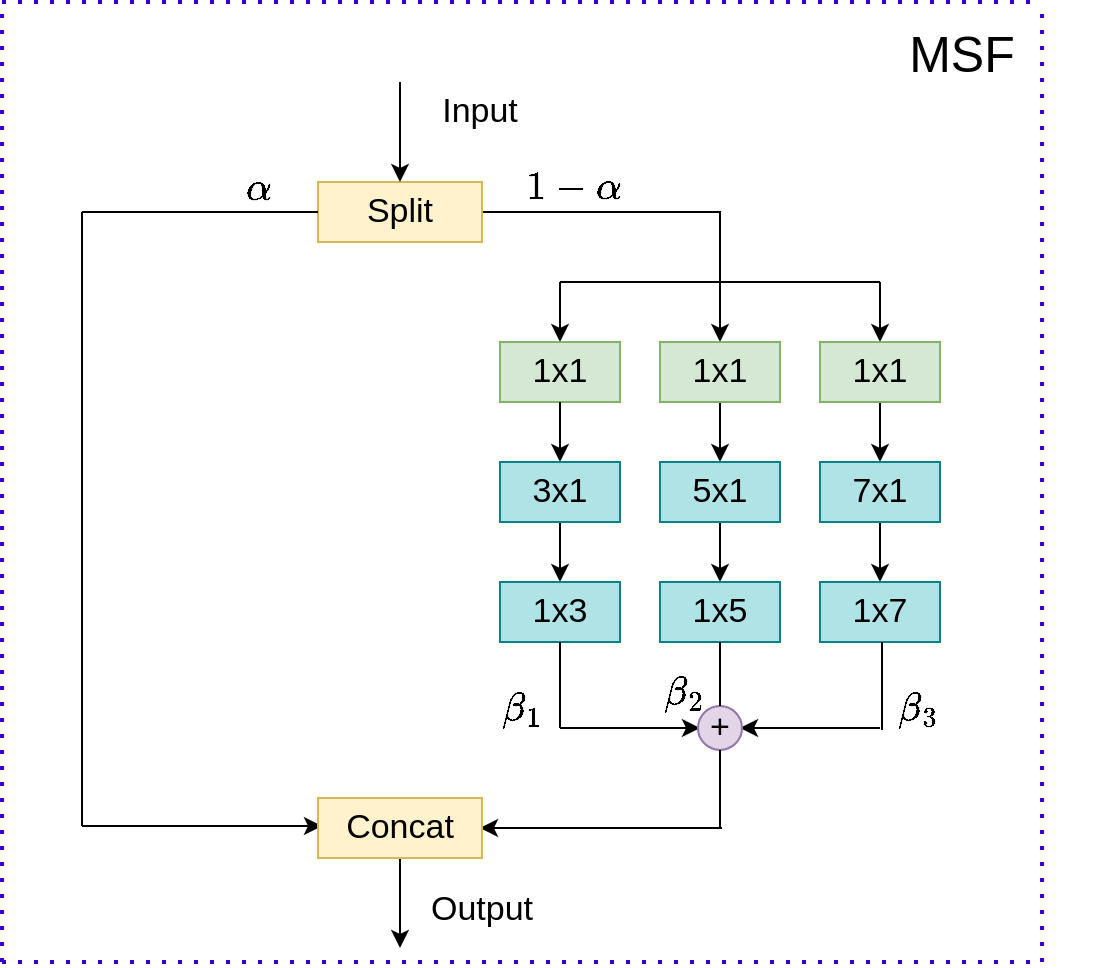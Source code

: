 <mxfile version="20.3.0" type="github">
  <diagram id="sxN325sRZpVj1u20MzkJ" name="第 1 页">
    <mxGraphModel dx="782" dy="468" grid="1" gridSize="10" guides="1" tooltips="1" connect="1" arrows="1" fold="1" page="1" pageScale="1" pageWidth="827" pageHeight="1169" math="1" shadow="0">
      <root>
        <mxCell id="0" />
        <mxCell id="1" parent="0" />
        <mxCell id="uXULtcH5huKSdauQUMfN-3" style="edgeStyle=orthogonalEdgeStyle;rounded=0;orthogonalLoop=1;jettySize=auto;html=1;exitX=1;exitY=0.5;exitDx=0;exitDy=0;fontSize=17;" parent="1" edge="1">
          <mxGeometry relative="1" as="geometry">
            <mxPoint x="519" y="210" as="targetPoint" />
            <mxPoint x="379" y="145" as="sourcePoint" />
            <Array as="points">
              <mxPoint x="519" y="145" />
            </Array>
          </mxGeometry>
        </mxCell>
        <mxCell id="uXULtcH5huKSdauQUMfN-1" value="&lt;font style=&quot;font-size: 17px;&quot;&gt;Split&lt;/font&gt;" style="rounded=0;whiteSpace=wrap;html=1;fillColor=#fff2cc;strokeColor=#d6b656;" parent="1" vertex="1">
          <mxGeometry x="318" y="130" width="82" height="30" as="geometry" />
        </mxCell>
        <mxCell id="uXULtcH5huKSdauQUMfN-8" value="" style="endArrow=classic;html=1;rounded=0;fontSize=17;" parent="1" edge="1">
          <mxGeometry width="50" height="50" relative="1" as="geometry">
            <mxPoint x="439" y="180" as="sourcePoint" />
            <mxPoint x="439" y="210" as="targetPoint" />
          </mxGeometry>
        </mxCell>
        <mxCell id="uXULtcH5huKSdauQUMfN-9" value="" style="endArrow=none;html=1;rounded=0;fontSize=17;" parent="1" edge="1">
          <mxGeometry width="50" height="50" relative="1" as="geometry">
            <mxPoint x="439" y="180" as="sourcePoint" />
            <mxPoint x="519" y="180" as="targetPoint" />
          </mxGeometry>
        </mxCell>
        <mxCell id="uXULtcH5huKSdauQUMfN-10" value="" style="endArrow=none;html=1;rounded=0;fontSize=17;" parent="1" edge="1">
          <mxGeometry width="50" height="50" relative="1" as="geometry">
            <mxPoint x="519" y="180" as="sourcePoint" />
            <mxPoint x="599" y="180" as="targetPoint" />
          </mxGeometry>
        </mxCell>
        <mxCell id="uXULtcH5huKSdauQUMfN-11" value="" style="endArrow=classic;html=1;rounded=0;fontSize=17;" parent="1" edge="1">
          <mxGeometry width="50" height="50" relative="1" as="geometry">
            <mxPoint x="599" y="180" as="sourcePoint" />
            <mxPoint x="599" y="210" as="targetPoint" />
          </mxGeometry>
        </mxCell>
        <mxCell id="uXULtcH5huKSdauQUMfN-12" value="&lt;div style=&quot;text-align: left;&quot;&gt;1x1&lt;/div&gt;" style="rounded=0;whiteSpace=wrap;html=1;fontSize=17;fillColor=#d5e8d4;strokeColor=#82b366;" parent="1" vertex="1">
          <mxGeometry x="409" y="210" width="60" height="30" as="geometry" />
        </mxCell>
        <mxCell id="uXULtcH5huKSdauQUMfN-16" style="edgeStyle=orthogonalEdgeStyle;rounded=0;orthogonalLoop=1;jettySize=auto;html=1;exitX=0.5;exitY=1;exitDx=0;exitDy=0;fontSize=17;" parent="1" source="uXULtcH5huKSdauQUMfN-13" edge="1">
          <mxGeometry relative="1" as="geometry">
            <mxPoint x="519" y="270" as="targetPoint" />
          </mxGeometry>
        </mxCell>
        <mxCell id="uXULtcH5huKSdauQUMfN-13" value="1x1" style="rounded=0;whiteSpace=wrap;html=1;fontSize=17;fillColor=#d5e8d4;strokeColor=#82b366;" parent="1" vertex="1">
          <mxGeometry x="489" y="210" width="60" height="30" as="geometry" />
        </mxCell>
        <mxCell id="uXULtcH5huKSdauQUMfN-17" style="edgeStyle=orthogonalEdgeStyle;rounded=0;orthogonalLoop=1;jettySize=auto;html=1;exitX=0.5;exitY=1;exitDx=0;exitDy=0;fontSize=17;" parent="1" source="uXULtcH5huKSdauQUMfN-14" edge="1">
          <mxGeometry relative="1" as="geometry">
            <mxPoint x="599" y="270" as="targetPoint" />
          </mxGeometry>
        </mxCell>
        <mxCell id="uXULtcH5huKSdauQUMfN-14" value="1x1" style="rounded=0;whiteSpace=wrap;html=1;fontSize=17;fillColor=#d5e8d4;strokeColor=#82b366;" parent="1" vertex="1">
          <mxGeometry x="569" y="210" width="60" height="30" as="geometry" />
        </mxCell>
        <mxCell id="uXULtcH5huKSdauQUMfN-15" value="" style="endArrow=classic;html=1;rounded=0;fontSize=17;exitX=0.5;exitY=1;exitDx=0;exitDy=0;" parent="1" source="uXULtcH5huKSdauQUMfN-12" edge="1">
          <mxGeometry width="50" height="50" relative="1" as="geometry">
            <mxPoint x="449" y="190" as="sourcePoint" />
            <mxPoint x="439" y="270" as="targetPoint" />
          </mxGeometry>
        </mxCell>
        <mxCell id="gKvIwsAm_6ztbnHSLI_G-12" style="edgeStyle=orthogonalEdgeStyle;rounded=0;orthogonalLoop=1;jettySize=auto;html=1;exitX=0.5;exitY=1;exitDx=0;exitDy=0;" edge="1" parent="1" source="uXULtcH5huKSdauQUMfN-18" target="gKvIwsAm_6ztbnHSLI_G-9">
          <mxGeometry relative="1" as="geometry" />
        </mxCell>
        <mxCell id="uXULtcH5huKSdauQUMfN-18" value="&lt;div style=&quot;text-align: left;&quot;&gt;3x1&lt;/div&gt;" style="rounded=0;whiteSpace=wrap;html=1;fontSize=17;fillColor=#b0e3e6;strokeColor=#0e8088;" parent="1" vertex="1">
          <mxGeometry x="409" y="270" width="60" height="30" as="geometry" />
        </mxCell>
        <mxCell id="gKvIwsAm_6ztbnHSLI_G-13" style="edgeStyle=orthogonalEdgeStyle;rounded=0;orthogonalLoop=1;jettySize=auto;html=1;exitX=0.5;exitY=1;exitDx=0;exitDy=0;entryX=0.5;entryY=0;entryDx=0;entryDy=0;" edge="1" parent="1" source="uXULtcH5huKSdauQUMfN-19" target="gKvIwsAm_6ztbnHSLI_G-10">
          <mxGeometry relative="1" as="geometry" />
        </mxCell>
        <mxCell id="uXULtcH5huKSdauQUMfN-19" value="5x1" style="rounded=0;whiteSpace=wrap;html=1;fontSize=17;fillColor=#b0e3e6;strokeColor=#0e8088;" parent="1" vertex="1">
          <mxGeometry x="489" y="270" width="60" height="30" as="geometry" />
        </mxCell>
        <mxCell id="gKvIwsAm_6ztbnHSLI_G-14" style="edgeStyle=orthogonalEdgeStyle;rounded=0;orthogonalLoop=1;jettySize=auto;html=1;exitX=0.5;exitY=1;exitDx=0;exitDy=0;entryX=0.5;entryY=0;entryDx=0;entryDy=0;" edge="1" parent="1" source="uXULtcH5huKSdauQUMfN-20" target="gKvIwsAm_6ztbnHSLI_G-11">
          <mxGeometry relative="1" as="geometry" />
        </mxCell>
        <mxCell id="uXULtcH5huKSdauQUMfN-20" value="&lt;div style=&quot;text-align: left;&quot;&gt;7x1&lt;/div&gt;" style="rounded=0;whiteSpace=wrap;html=1;fontSize=17;fillColor=#b0e3e6;strokeColor=#0e8088;" parent="1" vertex="1">
          <mxGeometry x="569" y="270" width="60" height="30" as="geometry" />
        </mxCell>
        <mxCell id="uXULtcH5huKSdauQUMfN-27" value="" style="endArrow=classic;html=1;rounded=0;fontSize=17;" parent="1" edge="1">
          <mxGeometry width="50" height="50" relative="1" as="geometry">
            <mxPoint x="439" y="403" as="sourcePoint" />
            <mxPoint x="509" y="403" as="targetPoint" />
          </mxGeometry>
        </mxCell>
        <mxCell id="uXULtcH5huKSdauQUMfN-28" value="" style="endArrow=classic;html=1;rounded=0;fontSize=17;" parent="1" edge="1">
          <mxGeometry width="50" height="50" relative="1" as="geometry">
            <mxPoint x="599" y="403" as="sourcePoint" />
            <mxPoint x="529" y="403" as="targetPoint" />
          </mxGeometry>
        </mxCell>
        <mxCell id="uXULtcH5huKSdauQUMfN-29" value="+" style="ellipse;whiteSpace=wrap;html=1;aspect=fixed;fontSize=17;fillColor=#e1d5e7;strokeColor=#9673a6;" parent="1" vertex="1">
          <mxGeometry x="508" y="392" width="22" height="22" as="geometry" />
        </mxCell>
        <mxCell id="uXULtcH5huKSdauQUMfN-32" value="" style="endArrow=none;html=1;rounded=0;fontSize=13;entryX=0.5;entryY=1;entryDx=0;entryDy=0;" parent="1" edge="1" target="uXULtcH5huKSdauQUMfN-29">
          <mxGeometry width="50" height="50" relative="1" as="geometry">
            <mxPoint x="519" y="453" as="sourcePoint" />
            <mxPoint x="519" y="424" as="targetPoint" />
          </mxGeometry>
        </mxCell>
        <mxCell id="uXULtcH5huKSdauQUMfN-33" value="" style="endArrow=none;html=1;rounded=0;fontSize=13;entryX=0;entryY=0.5;entryDx=0;entryDy=0;" parent="1" target="uXULtcH5huKSdauQUMfN-1" edge="1">
          <mxGeometry width="50" height="50" relative="1" as="geometry">
            <mxPoint x="200" y="145" as="sourcePoint" />
            <mxPoint x="260" y="130" as="targetPoint" />
          </mxGeometry>
        </mxCell>
        <mxCell id="uXULtcH5huKSdauQUMfN-34" value="" style="endArrow=none;html=1;rounded=0;fontSize=13;" parent="1" edge="1">
          <mxGeometry width="50" height="50" relative="1" as="geometry">
            <mxPoint x="200" y="452" as="sourcePoint" />
            <mxPoint x="200" y="145" as="targetPoint" />
          </mxGeometry>
        </mxCell>
        <mxCell id="uXULtcH5huKSdauQUMfN-35" value="" style="endArrow=classic;html=1;rounded=0;fontSize=13;" parent="1" edge="1">
          <mxGeometry width="50" height="50" relative="1" as="geometry">
            <mxPoint x="200" y="452" as="sourcePoint" />
            <mxPoint x="320" y="452" as="targetPoint" />
          </mxGeometry>
        </mxCell>
        <mxCell id="uXULtcH5huKSdauQUMfN-36" value="" style="endArrow=classic;html=1;rounded=0;fontSize=13;" parent="1" edge="1">
          <mxGeometry width="50" height="50" relative="1" as="geometry">
            <mxPoint x="520" y="453" as="sourcePoint" />
            <mxPoint x="399" y="453" as="targetPoint" />
          </mxGeometry>
        </mxCell>
        <mxCell id="uXULtcH5huKSdauQUMfN-42" style="edgeStyle=orthogonalEdgeStyle;rounded=0;orthogonalLoop=1;jettySize=auto;html=1;exitX=0.5;exitY=1;exitDx=0;exitDy=0;fontSize=17;" parent="1" source="uXULtcH5huKSdauQUMfN-37" edge="1">
          <mxGeometry relative="1" as="geometry">
            <mxPoint x="359" y="513" as="targetPoint" />
          </mxGeometry>
        </mxCell>
        <mxCell id="uXULtcH5huKSdauQUMfN-37" value="&lt;span style=&quot;font-size: 17px;&quot;&gt;Concat&lt;/span&gt;" style="rounded=0;whiteSpace=wrap;html=1;fillColor=#fff2cc;strokeColor=#d6b656;" parent="1" vertex="1">
          <mxGeometry x="318" y="438" width="82" height="30" as="geometry" />
        </mxCell>
        <mxCell id="uXULtcH5huKSdauQUMfN-38" value="" style="endArrow=classic;html=1;rounded=0;fontSize=13;entryX=0.5;entryY=0;entryDx=0;entryDy=0;" parent="1" target="uXULtcH5huKSdauQUMfN-1" edge="1">
          <mxGeometry width="50" height="50" relative="1" as="geometry">
            <mxPoint x="359" y="80" as="sourcePoint" />
            <mxPoint x="380" y="30" as="targetPoint" />
          </mxGeometry>
        </mxCell>
        <mxCell id="uXULtcH5huKSdauQUMfN-40" value="&lt;font style=&quot;font-size: 17px;&quot;&gt;Input&lt;/font&gt;" style="text;html=1;strokeColor=none;fillColor=none;align=center;verticalAlign=middle;whiteSpace=wrap;rounded=0;fontSize=13;" parent="1" vertex="1">
          <mxGeometry x="369" y="80" width="60" height="30" as="geometry" />
        </mxCell>
        <mxCell id="uXULtcH5huKSdauQUMfN-43" value="&lt;span style=&quot;font-size: 17px;&quot;&gt;Output&lt;/span&gt;" style="text;html=1;strokeColor=none;fillColor=none;align=center;verticalAlign=middle;whiteSpace=wrap;rounded=0;fontSize=13;" parent="1" vertex="1">
          <mxGeometry x="370" y="479" width="60" height="30" as="geometry" />
        </mxCell>
        <mxCell id="uXULtcH5huKSdauQUMfN-52" value="$$\alpha$$" style="text;whiteSpace=wrap;html=1;fontSize=17;" parent="1" vertex="1">
          <mxGeometry x="280" y="100" width="80" height="40" as="geometry" />
        </mxCell>
        <mxCell id="uXULtcH5huKSdauQUMfN-53" value="$$1-\alpha$$" style="text;whiteSpace=wrap;html=1;fontSize=17;" parent="1" vertex="1">
          <mxGeometry x="420" y="100" width="80" height="40" as="geometry" />
        </mxCell>
        <mxCell id="uXULtcH5huKSdauQUMfN-54" value="$$\beta_{1}$$" style="text;whiteSpace=wrap;html=1;fontSize=17;" parent="1" vertex="1">
          <mxGeometry x="408" y="360" width="100" height="40" as="geometry" />
        </mxCell>
        <mxCell id="uXULtcH5huKSdauQUMfN-56" value="$$\beta_{2}$$" style="text;whiteSpace=wrap;html=1;fontSize=17;" parent="1" vertex="1">
          <mxGeometry x="489" y="352" width="100" height="40" as="geometry" />
        </mxCell>
        <mxCell id="uXULtcH5huKSdauQUMfN-57" value="$$\beta_{3}$$" style="text;whiteSpace=wrap;html=1;fontSize=17;" parent="1" vertex="1">
          <mxGeometry x="606" y="360" width="100" height="40" as="geometry" />
        </mxCell>
        <mxCell id="mf-yQ3l99bqfhLUKDnnw-2" value="" style="endArrow=none;dashed=1;html=1;dashPattern=1 3;strokeWidth=2;rounded=0;fontSize=17;fillColor=#6a00ff;strokeColor=#3700CC;" parent="1" edge="1">
          <mxGeometry width="50" height="50" relative="1" as="geometry">
            <mxPoint x="160" y="520" as="sourcePoint" />
            <mxPoint x="160" y="40" as="targetPoint" />
          </mxGeometry>
        </mxCell>
        <mxCell id="mf-yQ3l99bqfhLUKDnnw-4" value="" style="endArrow=none;dashed=1;html=1;dashPattern=1 3;strokeWidth=2;rounded=0;fontSize=17;fillColor=#6a00ff;strokeColor=#3700CC;" parent="1" edge="1">
          <mxGeometry width="50" height="50" relative="1" as="geometry">
            <mxPoint x="160" y="520" as="sourcePoint" />
            <mxPoint x="680" y="520" as="targetPoint" />
          </mxGeometry>
        </mxCell>
        <mxCell id="mf-yQ3l99bqfhLUKDnnw-5" value="" style="endArrow=none;dashed=1;html=1;dashPattern=1 3;strokeWidth=2;rounded=0;fontSize=17;fillColor=#6a00ff;strokeColor=#3700CC;" parent="1" edge="1">
          <mxGeometry width="50" height="50" relative="1" as="geometry">
            <mxPoint x="680" y="520" as="sourcePoint" />
            <mxPoint x="680" y="40" as="targetPoint" />
          </mxGeometry>
        </mxCell>
        <mxCell id="mf-yQ3l99bqfhLUKDnnw-6" value="" style="endArrow=none;dashed=1;html=1;dashPattern=1 3;strokeWidth=2;rounded=0;fontSize=17;fillColor=#6a00ff;strokeColor=#3700CC;" parent="1" edge="1">
          <mxGeometry width="50" height="50" relative="1" as="geometry">
            <mxPoint x="160" y="40" as="sourcePoint" />
            <mxPoint x="680" y="40" as="targetPoint" />
          </mxGeometry>
        </mxCell>
        <mxCell id="mf-yQ3l99bqfhLUKDnnw-7" value="&lt;font style=&quot;font-size: 25px;&quot;&gt;MSF&lt;/font&gt;" style="text;html=1;strokeColor=none;fillColor=none;align=center;verticalAlign=middle;whiteSpace=wrap;rounded=0;fontSize=17;" parent="1" vertex="1">
          <mxGeometry x="610" y="50" width="60" height="30" as="geometry" />
        </mxCell>
        <mxCell id="gKvIwsAm_6ztbnHSLI_G-9" value="&lt;div style=&quot;text-align: left;&quot;&gt;1x3&lt;/div&gt;" style="rounded=0;whiteSpace=wrap;html=1;fontSize=17;fillColor=#b0e3e6;strokeColor=#0e8088;" vertex="1" parent="1">
          <mxGeometry x="409" y="330" width="60" height="30" as="geometry" />
        </mxCell>
        <mxCell id="gKvIwsAm_6ztbnHSLI_G-10" value="&lt;div style=&quot;text-align: left;&quot;&gt;1x5&lt;/div&gt;" style="rounded=0;whiteSpace=wrap;html=1;fontSize=17;fillColor=#b0e3e6;strokeColor=#0e8088;" vertex="1" parent="1">
          <mxGeometry x="489" y="330" width="60" height="30" as="geometry" />
        </mxCell>
        <mxCell id="gKvIwsAm_6ztbnHSLI_G-11" value="&lt;div style=&quot;text-align: left;&quot;&gt;1x7&lt;/div&gt;" style="rounded=0;whiteSpace=wrap;html=1;fontSize=17;fillColor=#b0e3e6;strokeColor=#0e8088;" vertex="1" parent="1">
          <mxGeometry x="569" y="330" width="60" height="30" as="geometry" />
        </mxCell>
        <mxCell id="gKvIwsAm_6ztbnHSLI_G-17" value="" style="endArrow=none;html=1;rounded=0;" edge="1" parent="1">
          <mxGeometry width="50" height="50" relative="1" as="geometry">
            <mxPoint x="439" y="403" as="sourcePoint" />
            <mxPoint x="439" y="360" as="targetPoint" />
          </mxGeometry>
        </mxCell>
        <mxCell id="gKvIwsAm_6ztbnHSLI_G-18" value="" style="endArrow=none;html=1;rounded=0;entryX=0.5;entryY=1;entryDx=0;entryDy=0;exitX=0.5;exitY=0;exitDx=0;exitDy=0;" edge="1" parent="1" source="uXULtcH5huKSdauQUMfN-29" target="gKvIwsAm_6ztbnHSLI_G-10">
          <mxGeometry width="50" height="50" relative="1" as="geometry">
            <mxPoint x="510" y="420" as="sourcePoint" />
            <mxPoint x="560" y="370" as="targetPoint" />
          </mxGeometry>
        </mxCell>
        <mxCell id="gKvIwsAm_6ztbnHSLI_G-20" value="" style="endArrow=none;html=1;rounded=0;" edge="1" parent="1">
          <mxGeometry width="50" height="50" relative="1" as="geometry">
            <mxPoint x="600" y="404" as="sourcePoint" />
            <mxPoint x="600" y="360" as="targetPoint" />
          </mxGeometry>
        </mxCell>
      </root>
    </mxGraphModel>
  </diagram>
</mxfile>

